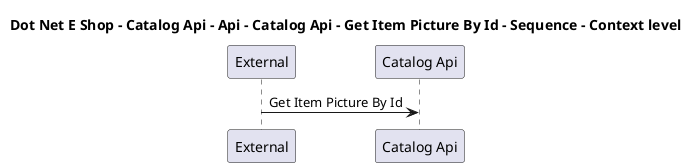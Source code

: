 @startuml

title Dot Net E Shop - Catalog Api - Api - Catalog Api - Get Item Picture By Id - Sequence - Context level

participant "External" as C4InterFlow.SoftwareSystems.ExternalSystem
participant "Catalog Api" as DotNetEShop.SoftwareSystems.CatalogApi

C4InterFlow.SoftwareSystems.ExternalSystem -> DotNetEShop.SoftwareSystems.CatalogApi : Get Item Picture By Id


@enduml

